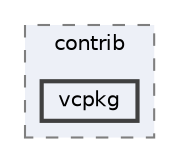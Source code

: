 digraph "runtime/EASTL/packages/mimalloc/contrib/vcpkg"
{
 // LATEX_PDF_SIZE
  bgcolor="transparent";
  edge [fontname=Helvetica,fontsize=10,labelfontname=Helvetica,labelfontsize=10];
  node [fontname=Helvetica,fontsize=10,shape=box,height=0.2,width=0.4];
  compound=true
  subgraph clusterdir_4ecfc90e9b009d3573b0e76123d7f91a {
    graph [ bgcolor="#edf0f7", pencolor="grey50", label="contrib", fontname=Helvetica,fontsize=10 style="filled,dashed", URL="dir_4ecfc90e9b009d3573b0e76123d7f91a.html",tooltip=""]
  dir_9c921fcff4d3f31f06bedd18435c7ba3 [label="vcpkg", fillcolor="#edf0f7", color="grey25", style="filled,bold", URL="dir_9c921fcff4d3f31f06bedd18435c7ba3.html",tooltip=""];
  }
}
